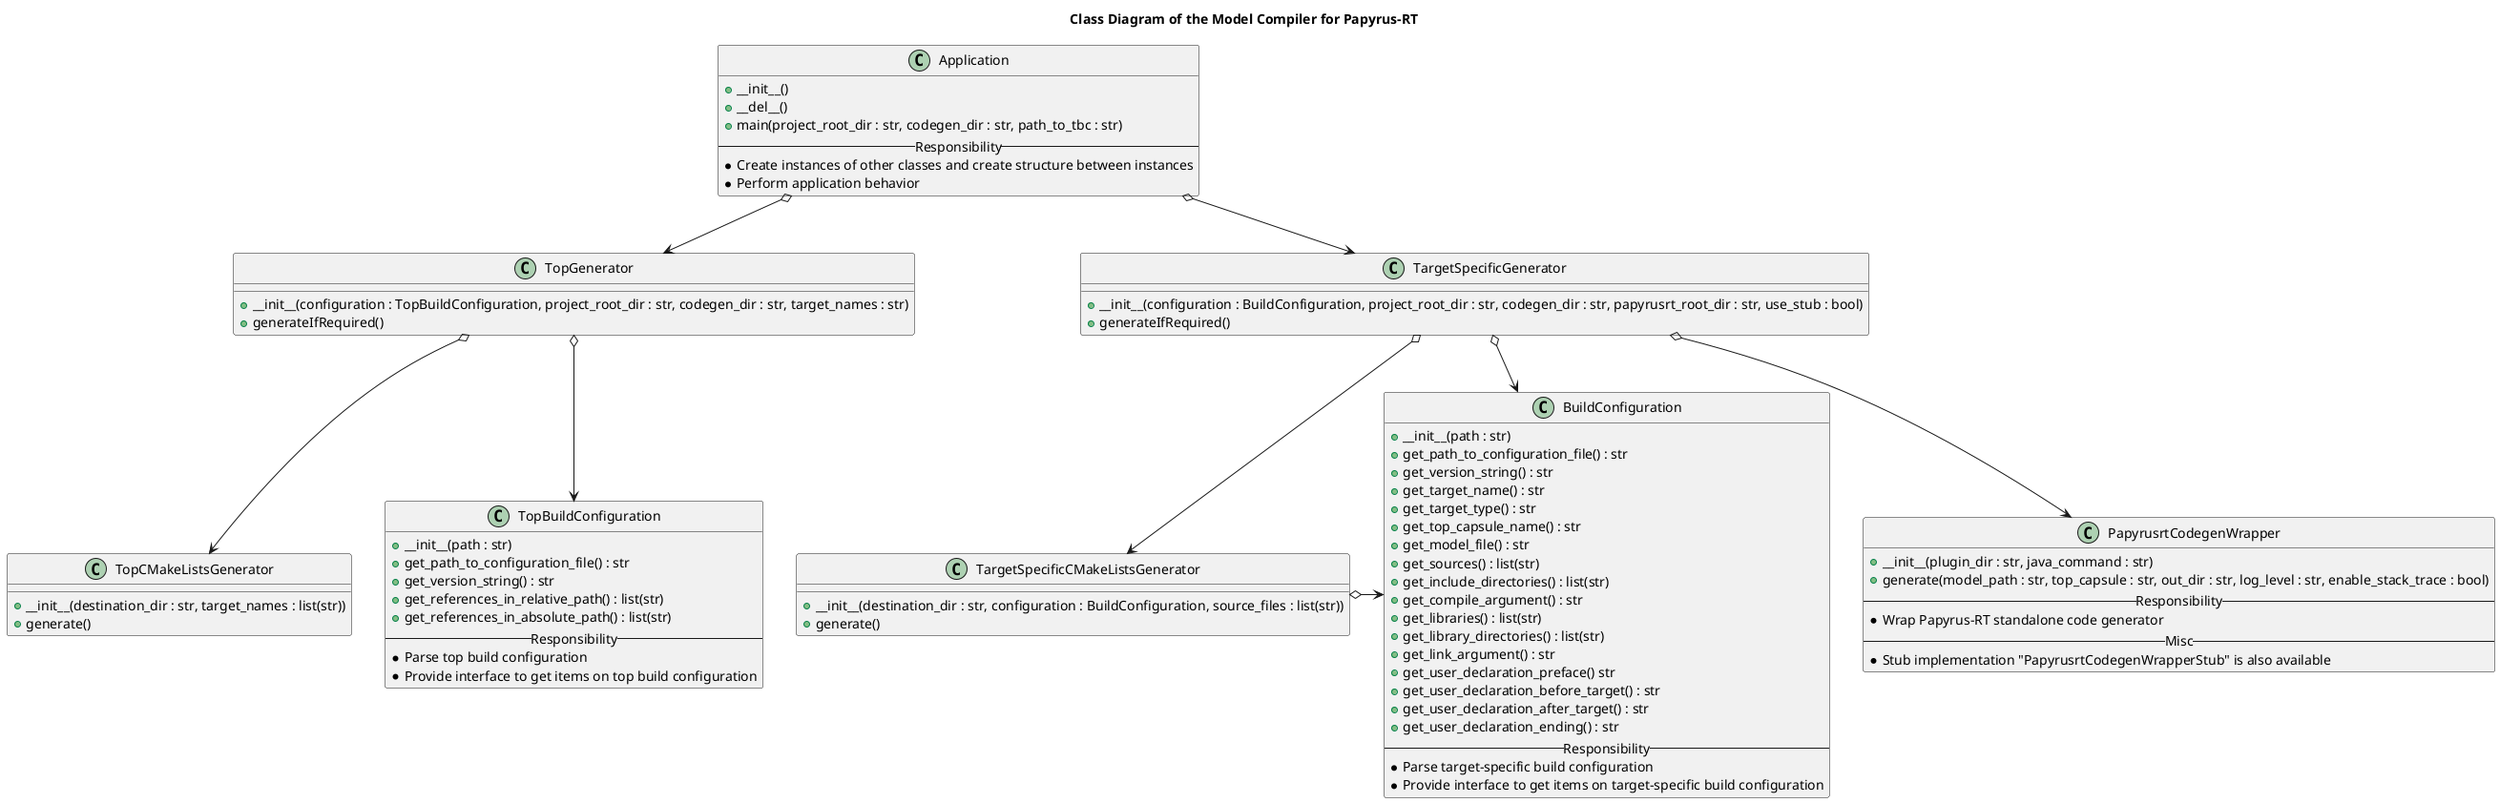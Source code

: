 @startuml

title Class Diagram of the Model Compiler for Papyrus-RT

class Application {
    +__init__()
    +__del__()
    +main(project_root_dir : str, codegen_dir : str, path_to_tbc : str)
    -- Responsibility --
    * Create instances of other classes and create structure between instances
    * Perform application behavior
}

class TopGenerator {
    +__init__(configuration : TopBuildConfiguration, project_root_dir : str, codegen_dir : str, target_names : str)
    +generateIfRequired()
}

class TopCMakeListsGenerator {
    +__init__(destination_dir : str, target_names : list(str))
    +generate()
}

class TargetSpecificGenerator {
    +__init__(configuration : BuildConfiguration, project_root_dir : str, codegen_dir : str, papyrusrt_root_dir : str, use_stub : bool)
    +generateIfRequired()
}

class PapyrusrtCodegenWrapper {
    +__init__(plugin_dir : str, java_command : str)
    +generate(model_path : str, top_capsule : str, out_dir : str, log_level : str, enable_stack_trace : bool)
    -- Responsibility --
    * Wrap Papyrus-RT standalone code generator
    -- Misc --
    * Stub implementation "PapyrusrtCodegenWrapperStub" is also available
}

class TargetSpecificCMakeListsGenerator {
    +__init__(destination_dir : str, configuration : BuildConfiguration, source_files : list(str))
    +generate()
}

class TopBuildConfiguration {
    +__init__(path : str)
    +get_path_to_configuration_file() : str
    +get_version_string() : str
    +get_references_in_relative_path() : list(str)
    +get_references_in_absolute_path() : list(str)
    -- Responsibility --
    * Parse top build configuration
    * Provide interface to get items on top build configuration
}

class BuildConfiguration {
    +__init__(path : str)
    +get_path_to_configuration_file() : str
    +get_version_string() : str
    +get_target_name() : str
    +get_target_type() : str
    +get_top_capsule_name() : str
    +get_model_file() : str
    +get_sources() : list(str)
    +get_include_directories() : list(str)
    +get_compile_argument() : str
    +get_libraries() : list(str)
    +get_library_directories() : list(str)
    +get_link_argument() : str
    +get_user_declaration_preface() str
    +get_user_declaration_before_target() : str
    +get_user_declaration_after_target() : str
    +get_user_declaration_ending() : str
    -- Responsibility --
    * Parse target-specific build configuration
    * Provide interface to get items on target-specific build configuration
}

Application o-down-> TopGenerator
Application o-down-> TargetSpecificGenerator

TopGenerator o-down-> TopBuildConfiguration
TopGenerator o-down-> TopCMakeListsGenerator

TargetSpecificGenerator o-down-> BuildConfiguration
TargetSpecificGenerator o-down-> PapyrusrtCodegenWrapper
TargetSpecificGenerator o-down-> TargetSpecificCMakeListsGenerator
TargetSpecificCMakeListsGenerator o-right-> BuildConfiguration

@enduml
